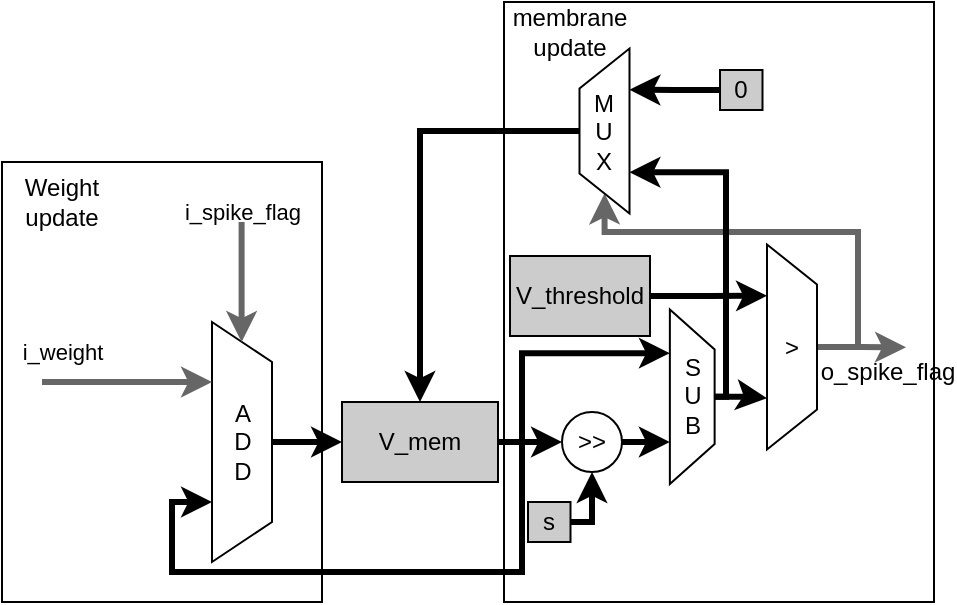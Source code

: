 <mxfile version="26.1.1">
  <diagram name="Page-1" id="SDQG6RZ09ocbM72ViDRD">
    <mxGraphModel dx="779" dy="438" grid="1" gridSize="2" guides="1" tooltips="1" connect="1" arrows="1" fold="1" page="1" pageScale="1" pageWidth="850" pageHeight="1100" math="0" shadow="0">
      <root>
        <mxCell id="0" />
        <mxCell id="1" parent="0" />
        <mxCell id="Yv752lXVJfeXYkFJ59wb-1" value="" style="rounded=0;whiteSpace=wrap;html=1;fillColor=none;" vertex="1" parent="1">
          <mxGeometry x="306" y="20" width="215" height="300" as="geometry" />
        </mxCell>
        <mxCell id="Yv752lXVJfeXYkFJ59wb-2" value="" style="rounded=0;whiteSpace=wrap;html=1;fillColor=none;" vertex="1" parent="1">
          <mxGeometry x="55" y="100" width="160" height="220" as="geometry" />
        </mxCell>
        <mxCell id="Yv752lXVJfeXYkFJ59wb-3" style="edgeStyle=orthogonalEdgeStyle;rounded=0;orthogonalLoop=1;jettySize=auto;html=1;entryX=0;entryY=0.5;entryDx=0;entryDy=0;strokeColor=#000000;strokeWidth=3;" edge="1" parent="1" source="Yv752lXVJfeXYkFJ59wb-4" target="Yv752lXVJfeXYkFJ59wb-11">
          <mxGeometry relative="1" as="geometry" />
        </mxCell>
        <mxCell id="Yv752lXVJfeXYkFJ59wb-4" value="" style="shape=trapezoid;perimeter=trapezoidPerimeter;whiteSpace=wrap;html=1;fixedSize=1;rotation=90;fillColor=none;" vertex="1" parent="1">
          <mxGeometry x="115" y="225" width="120" height="30" as="geometry" />
        </mxCell>
        <mxCell id="Yv752lXVJfeXYkFJ59wb-5" value="&lt;div&gt;A&lt;/div&gt;&lt;div&gt;D&lt;/div&gt;&lt;div&gt;D&lt;br&gt;&lt;/div&gt;" style="text;html=1;align=center;verticalAlign=middle;whiteSpace=wrap;rounded=0;" vertex="1" parent="1">
          <mxGeometry x="167.5" y="225" width="15" height="30" as="geometry" />
        </mxCell>
        <mxCell id="Yv752lXVJfeXYkFJ59wb-6" style="edgeStyle=orthogonalEdgeStyle;rounded=0;orthogonalLoop=1;jettySize=auto;html=1;exitX=1;exitY=0.5;exitDx=0;exitDy=0;entryX=0.75;entryY=1;entryDx=0;entryDy=0;strokeWidth=3;" edge="1" parent="1" source="Yv752lXVJfeXYkFJ59wb-7" target="Yv752lXVJfeXYkFJ59wb-33">
          <mxGeometry relative="1" as="geometry" />
        </mxCell>
        <mxCell id="Yv752lXVJfeXYkFJ59wb-7" value="&amp;gt;&amp;gt;" style="ellipse;whiteSpace=wrap;html=1;aspect=fixed;fillColor=none;" vertex="1" parent="1">
          <mxGeometry x="335" y="225" width="30" height="30" as="geometry" />
        </mxCell>
        <mxCell id="Yv752lXVJfeXYkFJ59wb-8" style="edgeStyle=orthogonalEdgeStyle;rounded=0;orthogonalLoop=1;jettySize=auto;html=1;exitX=1;exitY=0.5;exitDx=0;exitDy=0;entryX=0.75;entryY=1;entryDx=0;entryDy=0;strokeColor=#000000;strokeWidth=3;" edge="1" parent="1" source="Yv752lXVJfeXYkFJ59wb-11" target="Yv752lXVJfeXYkFJ59wb-4">
          <mxGeometry relative="1" as="geometry">
            <Array as="points">
              <mxPoint x="315" y="240" />
              <mxPoint x="315" y="305" />
              <mxPoint x="140" y="305" />
              <mxPoint x="140" y="270" />
            </Array>
          </mxGeometry>
        </mxCell>
        <mxCell id="Yv752lXVJfeXYkFJ59wb-9" style="edgeStyle=orthogonalEdgeStyle;rounded=0;orthogonalLoop=1;jettySize=auto;html=1;exitX=1;exitY=0.5;exitDx=0;exitDy=0;entryX=0;entryY=0.5;entryDx=0;entryDy=0;strokeWidth=3;" edge="1" parent="1" source="Yv752lXVJfeXYkFJ59wb-11" target="Yv752lXVJfeXYkFJ59wb-7">
          <mxGeometry relative="1" as="geometry" />
        </mxCell>
        <mxCell id="Yv752lXVJfeXYkFJ59wb-10" style="edgeStyle=orthogonalEdgeStyle;rounded=0;orthogonalLoop=1;jettySize=auto;html=1;exitX=1;exitY=0.5;exitDx=0;exitDy=0;entryX=0.25;entryY=1;entryDx=0;entryDy=0;strokeWidth=3;" edge="1" parent="1" source="Yv752lXVJfeXYkFJ59wb-11" target="Yv752lXVJfeXYkFJ59wb-33">
          <mxGeometry relative="1" as="geometry">
            <Array as="points">
              <mxPoint x="315" y="240" />
              <mxPoint x="315" y="196" />
            </Array>
          </mxGeometry>
        </mxCell>
        <mxCell id="Yv752lXVJfeXYkFJ59wb-11" value="V_mem" style="rounded=0;whiteSpace=wrap;html=1;fillColor=#CCCCCC;" vertex="1" parent="1">
          <mxGeometry x="225" y="220" width="78" height="40" as="geometry" />
        </mxCell>
        <mxCell id="Yv752lXVJfeXYkFJ59wb-12" value="" style="endArrow=classic;html=1;rounded=0;entryX=0.25;entryY=1;entryDx=0;entryDy=0;fillColor=#d5e8d4;strokeColor=#666666;strokeWidth=3;" edge="1" parent="1" target="Yv752lXVJfeXYkFJ59wb-4">
          <mxGeometry width="50" height="50" relative="1" as="geometry">
            <mxPoint x="75" y="210" as="sourcePoint" />
            <mxPoint x="105" y="195" as="targetPoint" />
          </mxGeometry>
        </mxCell>
        <mxCell id="Yv752lXVJfeXYkFJ59wb-13" value="i_weight" style="edgeLabel;html=1;align=center;verticalAlign=middle;resizable=0;points=[];labelBackgroundColor=none;" vertex="1" connectable="0" parent="Yv752lXVJfeXYkFJ59wb-12">
          <mxGeometry x="-0.741" y="-2" relative="1" as="geometry">
            <mxPoint x="-1" y="-17" as="offset" />
          </mxGeometry>
        </mxCell>
        <mxCell id="Yv752lXVJfeXYkFJ59wb-14" value="" style="endArrow=classic;html=1;rounded=0;strokeColor=#666666;strokeWidth=3;" edge="1" parent="1">
          <mxGeometry width="50" height="50" relative="1" as="geometry">
            <mxPoint x="174.8" y="130" as="sourcePoint" />
            <mxPoint x="174.8" y="190" as="targetPoint" />
          </mxGeometry>
        </mxCell>
        <mxCell id="Yv752lXVJfeXYkFJ59wb-15" value="i_spike_flag" style="edgeLabel;html=1;align=center;verticalAlign=middle;resizable=0;points=[];labelBackgroundColor=none;" vertex="1" connectable="0" parent="Yv752lXVJfeXYkFJ59wb-14">
          <mxGeometry x="-0.627" y="-1" relative="1" as="geometry">
            <mxPoint x="1" y="-16" as="offset" />
          </mxGeometry>
        </mxCell>
        <mxCell id="Yv752lXVJfeXYkFJ59wb-16" style="edgeStyle=orthogonalEdgeStyle;rounded=0;orthogonalLoop=1;jettySize=auto;html=1;exitX=1;exitY=0.5;exitDx=0;exitDy=0;entryX=0.5;entryY=1;entryDx=0;entryDy=0;strokeColor=#000000;strokeWidth=3;" edge="1" parent="1" source="Yv752lXVJfeXYkFJ59wb-17" target="Yv752lXVJfeXYkFJ59wb-7">
          <mxGeometry relative="1" as="geometry" />
        </mxCell>
        <mxCell id="Yv752lXVJfeXYkFJ59wb-17" value="s" style="rounded=0;whiteSpace=wrap;html=1;fillColor=#CCCCCC;" vertex="1" parent="1">
          <mxGeometry x="318" y="270" width="21.25" height="20" as="geometry" />
        </mxCell>
        <mxCell id="Yv752lXVJfeXYkFJ59wb-18" style="edgeStyle=orthogonalEdgeStyle;rounded=0;orthogonalLoop=1;jettySize=auto;html=1;exitX=1;exitY=0.5;exitDx=0;exitDy=0;entryX=0.25;entryY=1;entryDx=0;entryDy=0;strokeWidth=3;" edge="1" parent="1" source="Yv752lXVJfeXYkFJ59wb-20" target="Yv752lXVJfeXYkFJ59wb-23">
          <mxGeometry relative="1" as="geometry" />
        </mxCell>
        <mxCell id="Yv752lXVJfeXYkFJ59wb-20" value="V_threshold" style="rounded=0;whiteSpace=wrap;html=1;fillColor=#CCCCCC;" vertex="1" parent="1">
          <mxGeometry x="309" y="147" width="70" height="40" as="geometry" />
        </mxCell>
        <mxCell id="Yv752lXVJfeXYkFJ59wb-21" style="edgeStyle=orthogonalEdgeStyle;rounded=0;orthogonalLoop=1;jettySize=auto;html=1;exitX=0.5;exitY=0;exitDx=0;exitDy=0;entryX=0;entryY=0.5;entryDx=0;entryDy=0;strokeColor=#666666;strokeWidth=3;" edge="1" parent="1" source="Yv752lXVJfeXYkFJ59wb-23" target="Yv752lXVJfeXYkFJ59wb-26">
          <mxGeometry relative="1" as="geometry">
            <Array as="points">
              <mxPoint x="483" y="193" />
              <mxPoint x="483" y="135" />
              <mxPoint x="356" y="135" />
            </Array>
          </mxGeometry>
        </mxCell>
        <mxCell id="Yv752lXVJfeXYkFJ59wb-22" style="edgeStyle=orthogonalEdgeStyle;rounded=0;orthogonalLoop=1;jettySize=auto;html=1;exitX=0.5;exitY=0;exitDx=0;exitDy=0;strokeWidth=3;strokeColor=#666666;" edge="1" parent="1" source="Yv752lXVJfeXYkFJ59wb-23">
          <mxGeometry relative="1" as="geometry">
            <mxPoint x="507" y="192.667" as="targetPoint" />
          </mxGeometry>
        </mxCell>
        <mxCell id="Yv752lXVJfeXYkFJ59wb-23" value="" style="shape=trapezoid;perimeter=trapezoidPerimeter;whiteSpace=wrap;html=1;fixedSize=1;rotation=90;fillColor=none;" vertex="1" parent="1">
          <mxGeometry x="398.75" y="180" width="102.5" height="25" as="geometry" />
        </mxCell>
        <mxCell id="Yv752lXVJfeXYkFJ59wb-24" value="&amp;gt;" style="text;html=1;align=center;verticalAlign=middle;whiteSpace=wrap;rounded=0;" vertex="1" parent="1">
          <mxGeometry x="444" y="177.5" width="12" height="30" as="geometry" />
        </mxCell>
        <mxCell id="Yv752lXVJfeXYkFJ59wb-25" style="edgeStyle=orthogonalEdgeStyle;rounded=0;orthogonalLoop=1;jettySize=auto;html=1;exitX=0.5;exitY=0;exitDx=0;exitDy=0;entryX=0.5;entryY=0;entryDx=0;entryDy=0;strokeColor=#000000;strokeWidth=3;" edge="1" parent="1" source="Yv752lXVJfeXYkFJ59wb-26" target="Yv752lXVJfeXYkFJ59wb-11">
          <mxGeometry relative="1" as="geometry" />
        </mxCell>
        <mxCell id="Yv752lXVJfeXYkFJ59wb-26" value="" style="shape=trapezoid;perimeter=trapezoidPerimeter;whiteSpace=wrap;html=1;fixedSize=1;rotation=-90;fillColor=none;" vertex="1" parent="1">
          <mxGeometry x="315" y="72" width="82.5" height="25" as="geometry" />
        </mxCell>
        <mxCell id="Yv752lXVJfeXYkFJ59wb-27" value="&lt;div&gt;M&lt;/div&gt;&lt;div&gt;U&lt;/div&gt;&lt;div&gt;X&lt;/div&gt;" style="text;html=1;align=center;verticalAlign=middle;whiteSpace=wrap;rounded=0;" vertex="1" parent="1">
          <mxGeometry x="349.38" y="70" width="13.75" height="30" as="geometry" />
        </mxCell>
        <mxCell id="Yv752lXVJfeXYkFJ59wb-28" value="o_spike_flag" style="text;html=1;align=center;verticalAlign=middle;whiteSpace=wrap;rounded=0;" vertex="1" parent="1">
          <mxGeometry x="468" y="190" width="60" height="30" as="geometry" />
        </mxCell>
        <mxCell id="Yv752lXVJfeXYkFJ59wb-29" value="Weight update" style="text;html=1;align=center;verticalAlign=middle;whiteSpace=wrap;rounded=0;" vertex="1" parent="1">
          <mxGeometry x="55" y="105" width="60" height="30" as="geometry" />
        </mxCell>
        <mxCell id="Yv752lXVJfeXYkFJ59wb-30" value="membrane update" style="text;html=1;align=center;verticalAlign=middle;whiteSpace=wrap;rounded=0;" vertex="1" parent="1">
          <mxGeometry x="309" y="20" width="60" height="30" as="geometry" />
        </mxCell>
        <mxCell id="Yv752lXVJfeXYkFJ59wb-31" style="edgeStyle=orthogonalEdgeStyle;rounded=0;orthogonalLoop=1;jettySize=auto;html=1;entryX=0.75;entryY=1;entryDx=0;entryDy=0;strokeWidth=3;" edge="1" parent="1" source="Yv752lXVJfeXYkFJ59wb-33" target="Yv752lXVJfeXYkFJ59wb-23">
          <mxGeometry relative="1" as="geometry" />
        </mxCell>
        <mxCell id="Yv752lXVJfeXYkFJ59wb-32" style="edgeStyle=orthogonalEdgeStyle;rounded=0;orthogonalLoop=1;jettySize=auto;html=1;exitX=0.5;exitY=0;exitDx=0;exitDy=0;entryX=0.25;entryY=1;entryDx=0;entryDy=0;strokeWidth=3;" edge="1" parent="1" source="Yv752lXVJfeXYkFJ59wb-33" target="Yv752lXVJfeXYkFJ59wb-26">
          <mxGeometry relative="1" as="geometry">
            <Array as="points">
              <mxPoint x="417" y="217" />
              <mxPoint x="417" y="105" />
            </Array>
          </mxGeometry>
        </mxCell>
        <mxCell id="Yv752lXVJfeXYkFJ59wb-33" value="" style="shape=trapezoid;perimeter=trapezoidPerimeter;whiteSpace=wrap;html=1;fixedSize=1;rotation=90;fillColor=none;" vertex="1" parent="1">
          <mxGeometry x="356.5" y="206.19" width="87.25" height="22.38" as="geometry" />
        </mxCell>
        <mxCell id="Yv752lXVJfeXYkFJ59wb-34" value="&lt;div&gt;S&lt;/div&gt;&lt;div&gt;U&lt;/div&gt;&lt;div&gt;B&lt;/div&gt;" style="text;html=1;align=center;verticalAlign=middle;whiteSpace=wrap;rounded=0;" vertex="1" parent="1">
          <mxGeometry x="392.63" y="202.38" width="15" height="30" as="geometry" />
        </mxCell>
        <mxCell id="Yv752lXVJfeXYkFJ59wb-37" style="edgeStyle=orthogonalEdgeStyle;rounded=0;orthogonalLoop=1;jettySize=auto;html=1;exitX=0;exitY=0.5;exitDx=0;exitDy=0;entryX=0.75;entryY=1;entryDx=0;entryDy=0;strokeWidth=3;" edge="1" parent="1" source="Yv752lXVJfeXYkFJ59wb-36" target="Yv752lXVJfeXYkFJ59wb-26">
          <mxGeometry relative="1" as="geometry" />
        </mxCell>
        <mxCell id="Yv752lXVJfeXYkFJ59wb-36" value="0" style="rounded=0;whiteSpace=wrap;html=1;fillColor=#CCCCCC;" vertex="1" parent="1">
          <mxGeometry x="414" y="54" width="21.25" height="20" as="geometry" />
        </mxCell>
      </root>
    </mxGraphModel>
  </diagram>
</mxfile>
